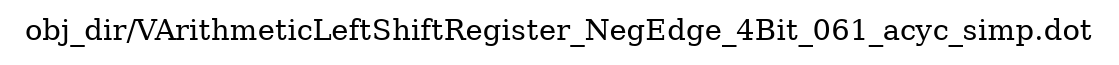 digraph v3graph {
	graph	[label="obj_dir/VArithmeticLeftShiftRegister_NegEdge_4Bit_061_acyc_simp.dot",
		 labelloc=t, labeljust=l,
		 //size="7.5,10",
		 rankdir=TB];
}
